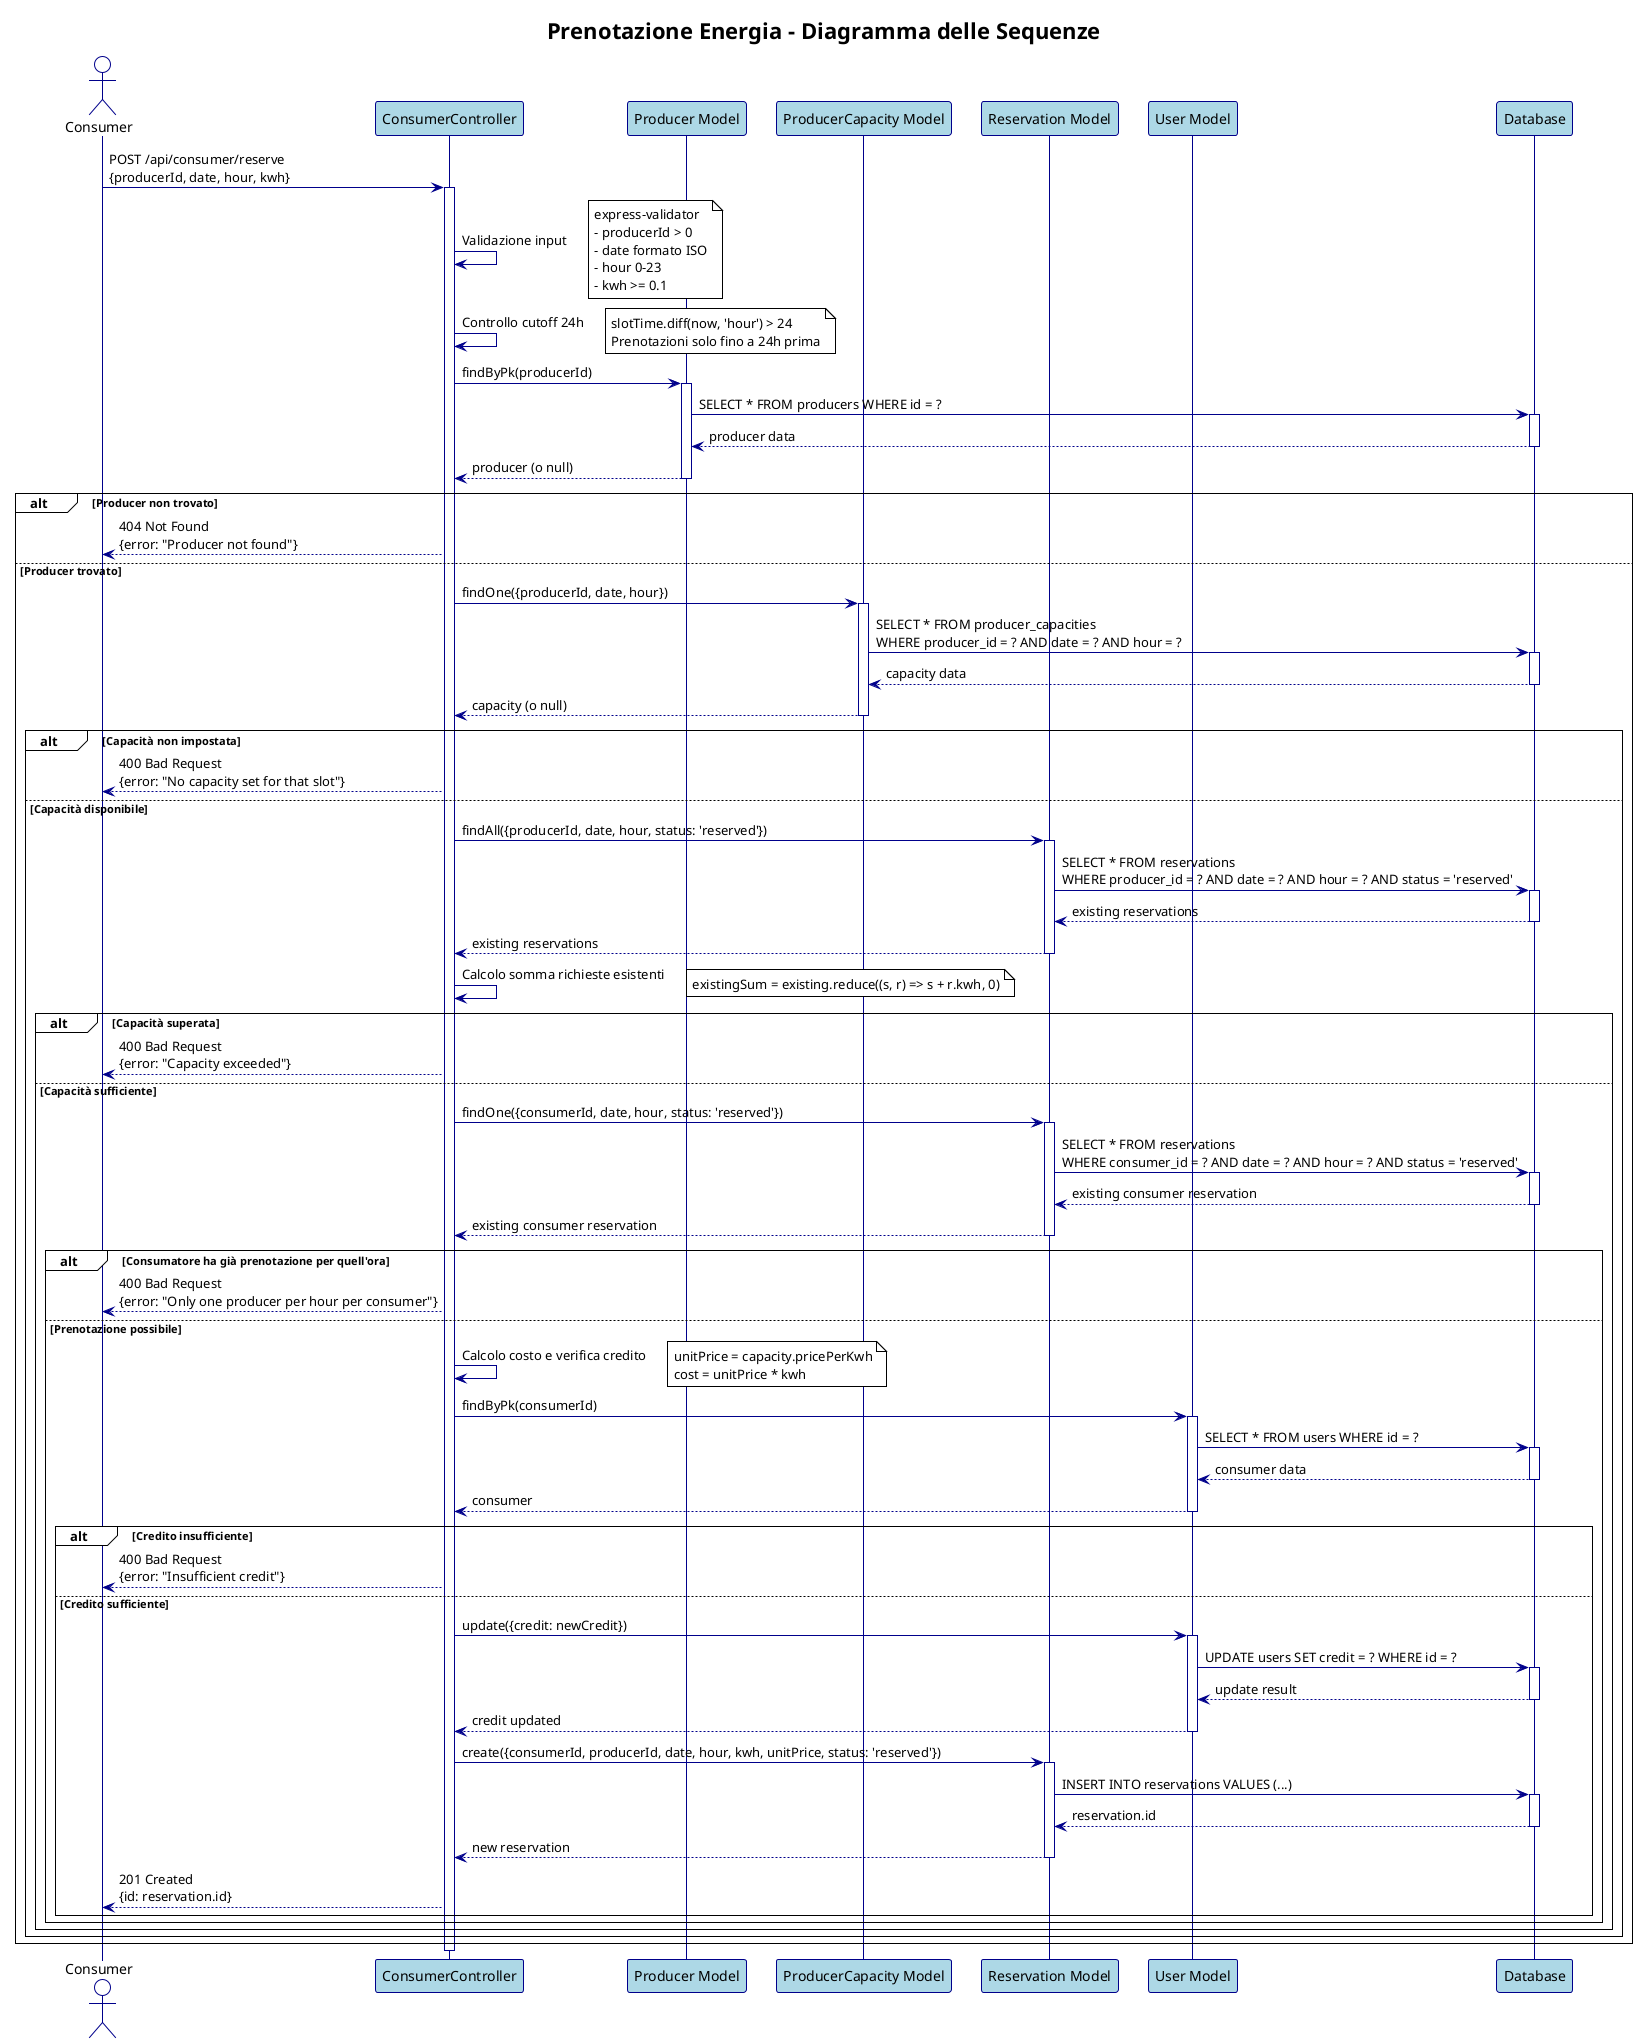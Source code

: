 @startuml Energy Reservation Sequence Diagram

!theme plain
skinparam sequence {
    ArrowColor DarkBlue
    ActorBorderColor DarkBlue
    LifeLineBorderColor DarkBlue
    ParticipantBorderColor DarkBlue
    ParticipantBackgroundColor LightBlue
}

title Prenotazione Energia - Diagramma delle Sequenze

actor "Consumer" as C
participant "ConsumerController" as CC
participant "Producer Model" as PM
participant "ProducerCapacity Model" as PCM
participant "Reservation Model" as RM
participant "User Model" as UM
participant "Database" as DB

C -> CC: POST /api/consumer/reserve\n{producerId, date, hour, kwh}
activate CC

CC -> CC: Validazione input
note right: express-validator\n- producerId > 0\n- date formato ISO\n- hour 0-23\n- kwh >= 0.1

CC -> CC: Controllo cutoff 24h
note right: slotTime.diff(now, 'hour') > 24\nPrenotazioni solo fino a 24h prima

CC -> PM: findByPk(producerId)
activate PM
PM -> DB: SELECT * FROM producers WHERE id = ?
activate DB
DB --> PM: producer data
deactivate DB
PM --> CC: producer (o null)
deactivate PM

alt Producer non trovato
    CC --> C: 404 Not Found\n{error: "Producer not found"}
else Producer trovato
    CC -> PCM: findOne({producerId, date, hour})
    activate PCM
    PCM -> DB: SELECT * FROM producer_capacities\nWHERE producer_id = ? AND date = ? AND hour = ?
    activate DB
    DB --> PCM: capacity data
    deactivate DB
    PCM --> CC: capacity (o null)
    deactivate PCM
    
    alt Capacità non impostata
        CC --> C: 400 Bad Request\n{error: "No capacity set for that slot"}
    else Capacità disponibile
        CC -> RM: findAll({producerId, date, hour, status: 'reserved'})
        activate RM
        RM -> DB: SELECT * FROM reservations\nWHERE producer_id = ? AND date = ? AND hour = ? AND status = 'reserved'
        activate DB
        DB --> RM: existing reservations
        deactivate DB
        RM --> CC: existing reservations
        deactivate RM
        
        CC -> CC: Calcolo somma richieste esistenti
        note right: existingSum = existing.reduce((s, r) => s + r.kwh, 0)
        
        alt Capacità superata
            CC --> C: 400 Bad Request\n{error: "Capacity exceeded"}
        else Capacità sufficiente
            CC -> RM: findOne({consumerId, date, hour, status: 'reserved'})
            activate RM
            RM -> DB: SELECT * FROM reservations\nWHERE consumer_id = ? AND date = ? AND hour = ? AND status = 'reserved'
            activate DB
            DB --> RM: existing consumer reservation
            deactivate DB
            RM --> CC: existing consumer reservation
            deactivate RM
            
            alt Consumatore ha già prenotazione per quell'ora
                CC --> C: 400 Bad Request\n{error: "Only one producer per hour per consumer"}
            else Prenotazione possibile
                CC -> CC: Calcolo costo e verifica credito
                note right: unitPrice = capacity.pricePerKwh\ncost = unitPrice * kwh
                
                CC -> UM: findByPk(consumerId)
                activate UM
                UM -> DB: SELECT * FROM users WHERE id = ?
                activate DB
                DB --> UM: consumer data
                deactivate DB
                UM --> CC: consumer
                deactivate UM
                
                alt Credito insufficiente
                    CC --> C: 400 Bad Request\n{error: "Insufficient credit"}
                else Credito sufficiente
                    CC -> UM: update({credit: newCredit})
                    activate UM
                    UM -> DB: UPDATE users SET credit = ? WHERE id = ?
                    activate DB
                    DB --> UM: update result
                    deactivate DB
                    UM --> CC: credit updated
                    deactivate UM
                    
                    CC -> RM: create({consumerId, producerId, date, hour, kwh, unitPrice, status: 'reserved'})
                    activate RM
                    RM -> DB: INSERT INTO reservations VALUES (...)
                    activate DB
                    DB --> RM: reservation.id
                    deactivate DB
                    RM --> CC: new reservation
                    deactivate RM
                    
                    CC --> C: 201 Created\n{id: reservation.id}
                end
            end
        end
    end
end

deactivate CC

@enduml

